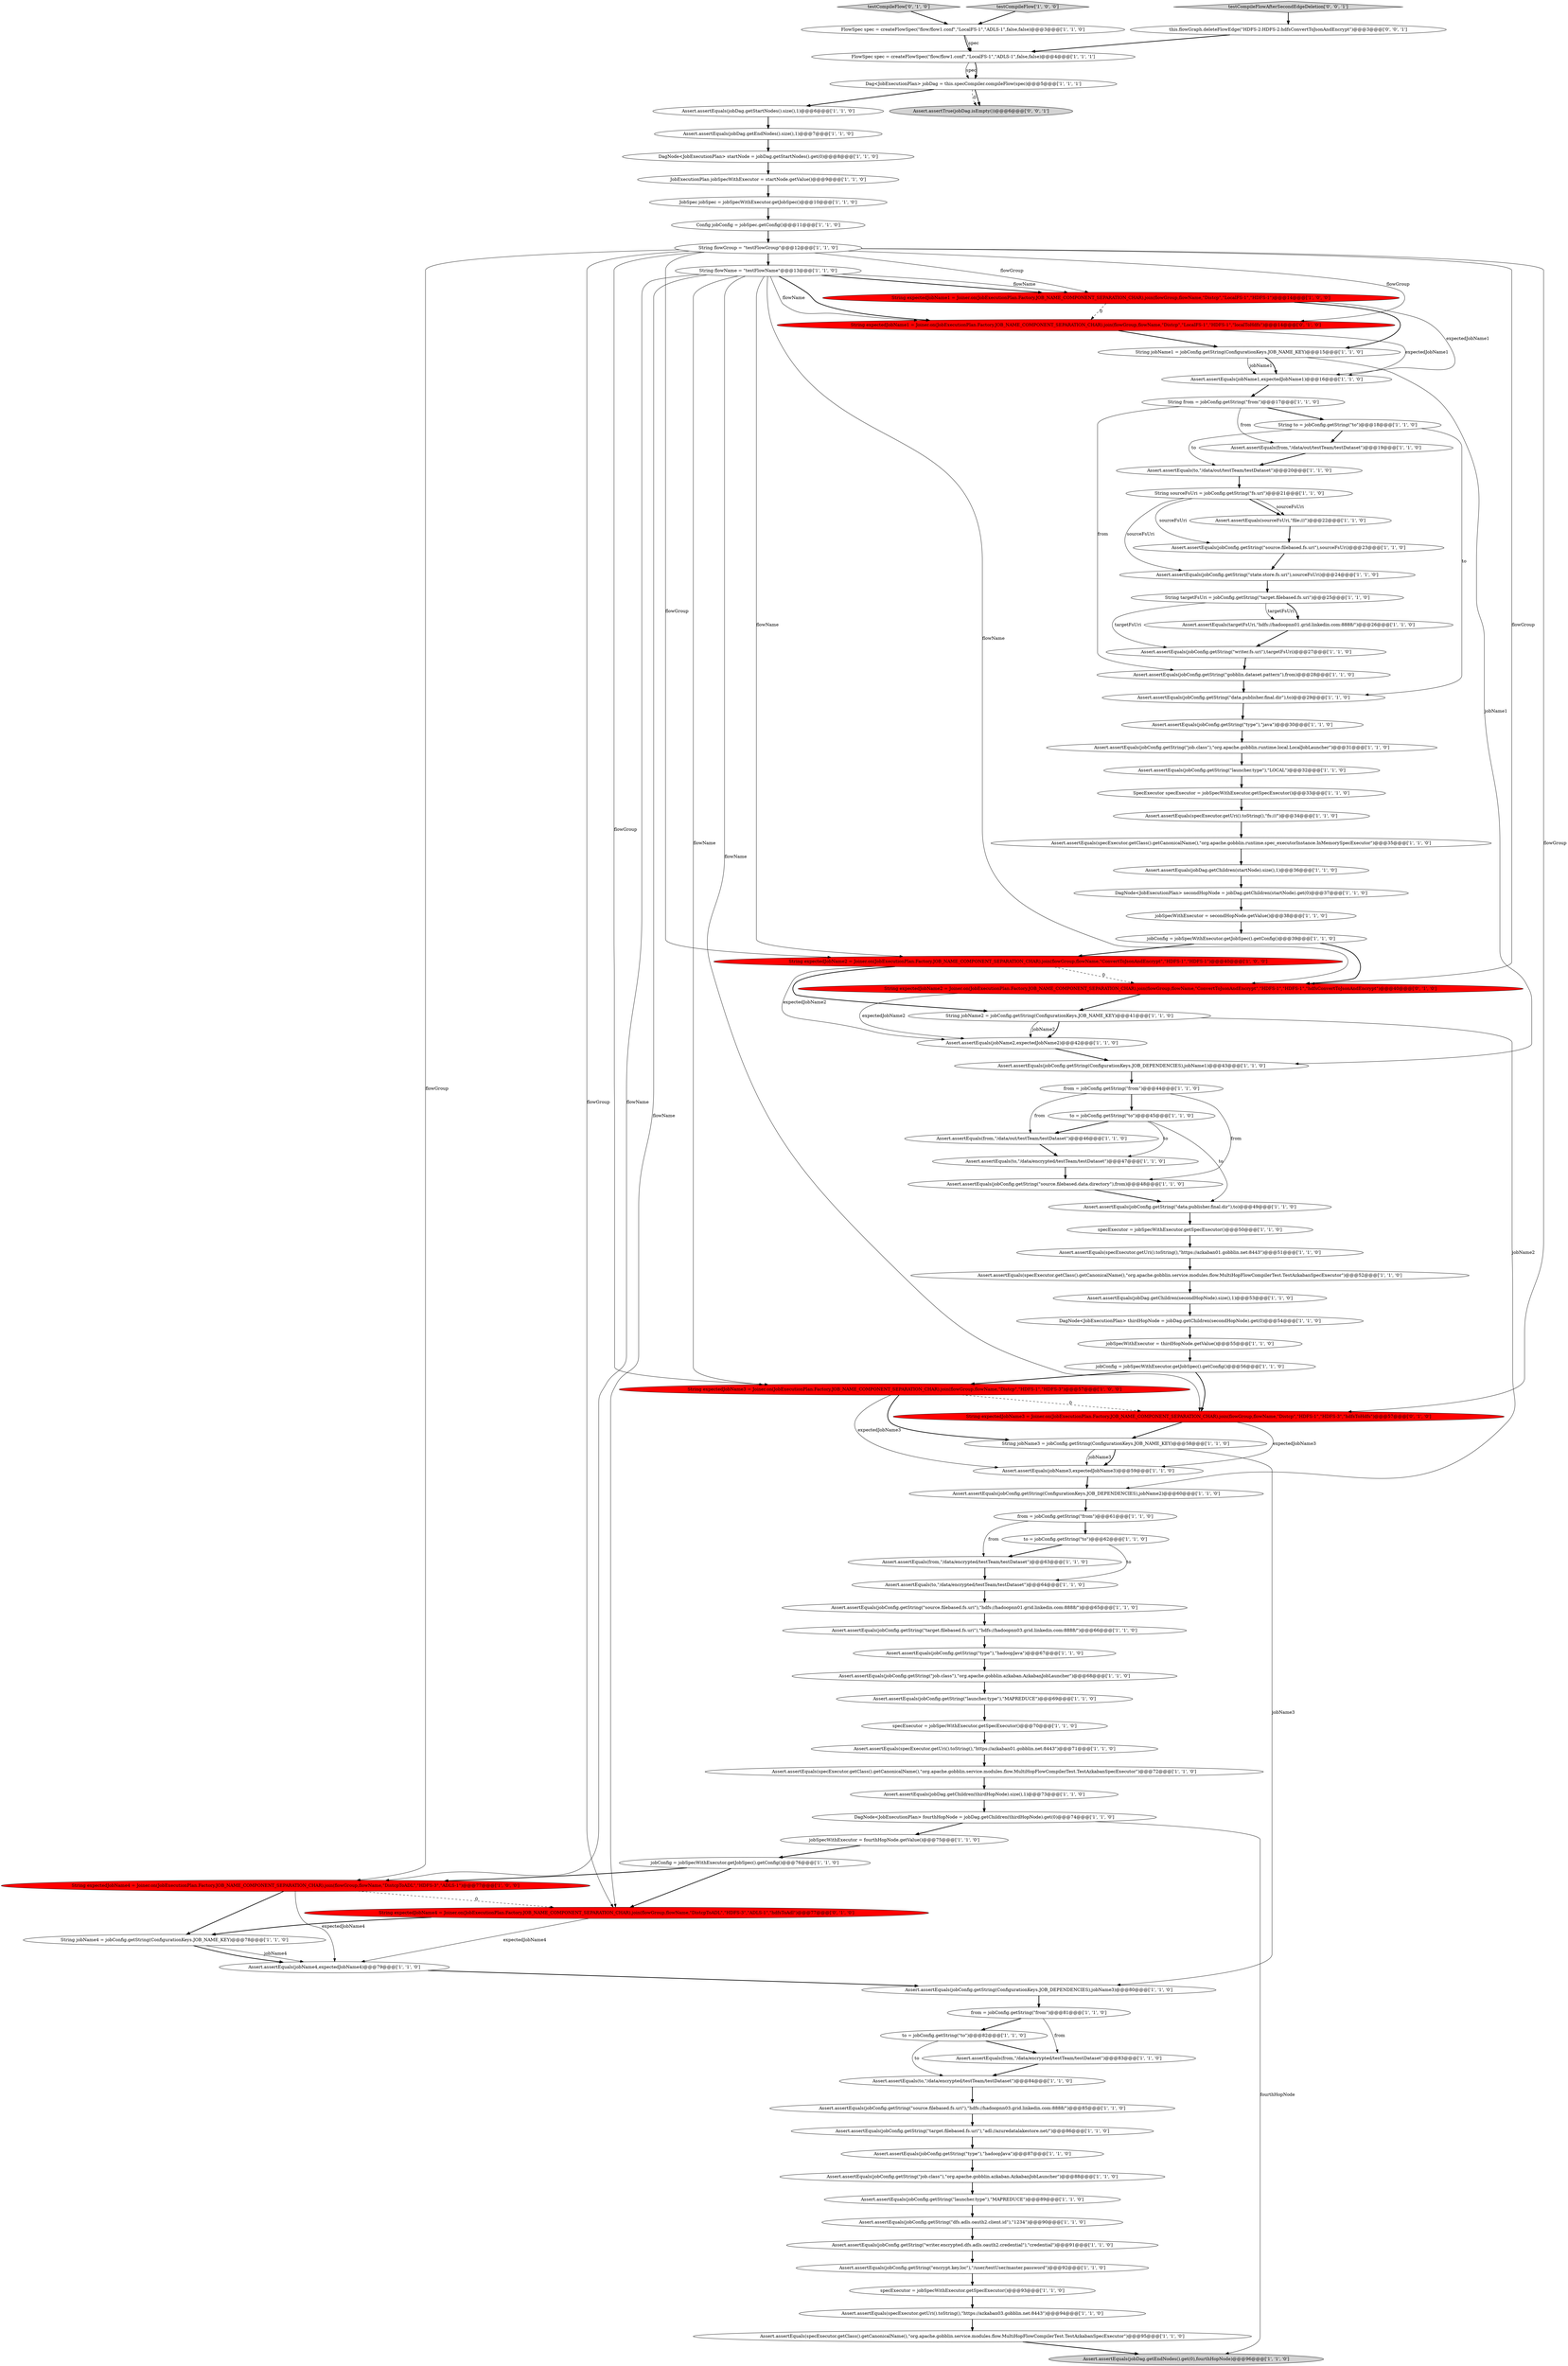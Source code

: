 digraph {
86 [style = filled, label = "Assert.assertEquals(jobConfig.getString(\"type\"),\"hadoopJava\")@@@67@@@['1', '1', '0']", fillcolor = white, shape = ellipse image = "AAA0AAABBB1BBB"];
2 [style = filled, label = "Assert.assertEquals(jobConfig.getString(\"gobblin.dataset.pattern\"),from)@@@28@@@['1', '1', '0']", fillcolor = white, shape = ellipse image = "AAA0AAABBB1BBB"];
92 [style = filled, label = "Assert.assertEquals(jobConfig.getString(\"writer.fs.uri\"),targetFsUri)@@@27@@@['1', '1', '0']", fillcolor = white, shape = ellipse image = "AAA0AAABBB1BBB"];
74 [style = filled, label = "Assert.assertEquals(jobName1,expectedJobName1)@@@16@@@['1', '1', '0']", fillcolor = white, shape = ellipse image = "AAA0AAABBB1BBB"];
44 [style = filled, label = "String to = jobConfig.getString(\"to\")@@@18@@@['1', '1', '0']", fillcolor = white, shape = ellipse image = "AAA0AAABBB1BBB"];
81 [style = filled, label = "Assert.assertEquals(jobConfig.getString(\"source.filebased.fs.uri\"),sourceFsUri)@@@23@@@['1', '1', '0']", fillcolor = white, shape = ellipse image = "AAA0AAABBB1BBB"];
27 [style = filled, label = "Assert.assertEquals(targetFsUri,\"hdfs://hadoopnn01.grid.linkedin.com:8888/\")@@@26@@@['1', '1', '0']", fillcolor = white, shape = ellipse image = "AAA0AAABBB1BBB"];
50 [style = filled, label = "Config jobConfig = jobSpec.getConfig()@@@11@@@['1', '1', '0']", fillcolor = white, shape = ellipse image = "AAA0AAABBB1BBB"];
54 [style = filled, label = "FlowSpec spec = createFlowSpec(\"flow/flow1.conf\",\"LocalFS-1\",\"ADLS-1\",false,false)@@@3@@@['1', '1', '0']", fillcolor = white, shape = ellipse image = "AAA0AAABBB1BBB"];
43 [style = filled, label = "specExecutor = jobSpecWithExecutor.getSpecExecutor()@@@93@@@['1', '1', '0']", fillcolor = white, shape = ellipse image = "AAA0AAABBB1BBB"];
5 [style = filled, label = "Assert.assertEquals(specExecutor.getClass().getCanonicalName(),\"org.apache.gobblin.runtime.spec_executorInstance.InMemorySpecExecutor\")@@@35@@@['1', '1', '0']", fillcolor = white, shape = ellipse image = "AAA0AAABBB1BBB"];
10 [style = filled, label = "Assert.assertEquals(jobConfig.getString(\"launcher.type\"),\"LOCAL\")@@@32@@@['1', '1', '0']", fillcolor = white, shape = ellipse image = "AAA0AAABBB1BBB"];
72 [style = filled, label = "from = jobConfig.getString(\"from\")@@@61@@@['1', '1', '0']", fillcolor = white, shape = ellipse image = "AAA0AAABBB1BBB"];
89 [style = filled, label = "String flowName = \"testFlowName\"@@@13@@@['1', '1', '0']", fillcolor = white, shape = ellipse image = "AAA0AAABBB1BBB"];
3 [style = filled, label = "Assert.assertEquals(jobConfig.getString(\"source.filebased.fs.uri\"),\"hdfs://hadoopnn03.grid.linkedin.com:8888/\")@@@85@@@['1', '1', '0']", fillcolor = white, shape = ellipse image = "AAA0AAABBB1BBB"];
25 [style = filled, label = "Assert.assertEquals(from,\"/data/encrypted/testTeam/testDataset\")@@@83@@@['1', '1', '0']", fillcolor = white, shape = ellipse image = "AAA0AAABBB1BBB"];
14 [style = filled, label = "from = jobConfig.getString(\"from\")@@@44@@@['1', '1', '0']", fillcolor = white, shape = ellipse image = "AAA0AAABBB1BBB"];
59 [style = filled, label = "Assert.assertEquals(to,\"/data/encrypted/testTeam/testDataset\")@@@64@@@['1', '1', '0']", fillcolor = white, shape = ellipse image = "AAA0AAABBB1BBB"];
9 [style = filled, label = "testCompileFlow['1', '0', '0']", fillcolor = lightgray, shape = diamond image = "AAA0AAABBB1BBB"];
40 [style = filled, label = "String sourceFsUri = jobConfig.getString(\"fs.uri\")@@@21@@@['1', '1', '0']", fillcolor = white, shape = ellipse image = "AAA0AAABBB1BBB"];
76 [style = filled, label = "JobExecutionPlan jobSpecWithExecutor = startNode.getValue()@@@9@@@['1', '1', '0']", fillcolor = white, shape = ellipse image = "AAA0AAABBB1BBB"];
73 [style = filled, label = "Assert.assertEquals(jobDag.getStartNodes().size(),1)@@@6@@@['1', '1', '0']", fillcolor = white, shape = ellipse image = "AAA0AAABBB1BBB"];
52 [style = filled, label = "Assert.assertEquals(sourceFsUri,\"file:///\")@@@22@@@['1', '1', '0']", fillcolor = white, shape = ellipse image = "AAA0AAABBB1BBB"];
46 [style = filled, label = "specExecutor = jobSpecWithExecutor.getSpecExecutor()@@@70@@@['1', '1', '0']", fillcolor = white, shape = ellipse image = "AAA0AAABBB1BBB"];
17 [style = filled, label = "Assert.assertEquals(specExecutor.getUri().toString(),\"https://azkaban01.gobblin.net:8443\")@@@71@@@['1', '1', '0']", fillcolor = white, shape = ellipse image = "AAA0AAABBB1BBB"];
65 [style = filled, label = "String jobName4 = jobConfig.getString(ConfigurationKeys.JOB_NAME_KEY)@@@78@@@['1', '1', '0']", fillcolor = white, shape = ellipse image = "AAA0AAABBB1BBB"];
0 [style = filled, label = "String flowGroup = \"testFlowGroup\"@@@12@@@['1', '1', '0']", fillcolor = white, shape = ellipse image = "AAA0AAABBB1BBB"];
39 [style = filled, label = "Assert.assertEquals(jobName4,expectedJobName4)@@@79@@@['1', '1', '0']", fillcolor = white, shape = ellipse image = "AAA0AAABBB1BBB"];
34 [style = filled, label = "Assert.assertEquals(jobConfig.getString(\"launcher.type\"),\"MAPREDUCE\")@@@69@@@['1', '1', '0']", fillcolor = white, shape = ellipse image = "AAA0AAABBB1BBB"];
42 [style = filled, label = "DagNode<JobExecutionPlan> thirdHopNode = jobDag.getChildren(secondHopNode).get(0)@@@54@@@['1', '1', '0']", fillcolor = white, shape = ellipse image = "AAA0AAABBB1BBB"];
16 [style = filled, label = "Assert.assertEquals(jobName2,expectedJobName2)@@@42@@@['1', '1', '0']", fillcolor = white, shape = ellipse image = "AAA0AAABBB1BBB"];
26 [style = filled, label = "Assert.assertEquals(specExecutor.getUri().toString(),\"https://azkaban03.gobblin.net:8443\")@@@94@@@['1', '1', '0']", fillcolor = white, shape = ellipse image = "AAA0AAABBB1BBB"];
13 [style = filled, label = "Assert.assertEquals(jobConfig.getString(\"launcher.type\"),\"MAPREDUCE\")@@@89@@@['1', '1', '0']", fillcolor = white, shape = ellipse image = "AAA0AAABBB1BBB"];
37 [style = filled, label = "Assert.assertEquals(jobConfig.getString(\"data.publisher.final.dir\"),to)@@@49@@@['1', '1', '0']", fillcolor = white, shape = ellipse image = "AAA0AAABBB1BBB"];
93 [style = filled, label = "Assert.assertEquals(jobDag.getChildren(startNode).size(),1)@@@36@@@['1', '1', '0']", fillcolor = white, shape = ellipse image = "AAA0AAABBB1BBB"];
31 [style = filled, label = "Assert.assertEquals(jobConfig.getString(\"data.publisher.final.dir\"),to)@@@29@@@['1', '1', '0']", fillcolor = white, shape = ellipse image = "AAA0AAABBB1BBB"];
71 [style = filled, label = "Assert.assertEquals(from,\"/data/out/testTeam/testDataset\")@@@19@@@['1', '1', '0']", fillcolor = white, shape = ellipse image = "AAA0AAABBB1BBB"];
51 [style = filled, label = "String expectedJobName2 = Joiner.on(JobExecutionPlan.Factory.JOB_NAME_COMPONENT_SEPARATION_CHAR).join(flowGroup,flowName,\"ConvertToJsonAndEncrypt\",\"HDFS-1\",\"HDFS-1\")@@@40@@@['1', '0', '0']", fillcolor = red, shape = ellipse image = "AAA1AAABBB1BBB"];
100 [style = filled, label = "this.flowGraph.deleteFlowEdge(\"HDFS-2:HDFS-2:hdfsConvertToJsonAndEncrypt\")@@@3@@@['0', '0', '1']", fillcolor = white, shape = ellipse image = "AAA0AAABBB3BBB"];
80 [style = filled, label = "Assert.assertEquals(jobConfig.getString(\"type\"),\"java\")@@@30@@@['1', '1', '0']", fillcolor = white, shape = ellipse image = "AAA0AAABBB1BBB"];
95 [style = filled, label = "String expectedJobName2 = Joiner.on(JobExecutionPlan.Factory.JOB_NAME_COMPONENT_SEPARATION_CHAR).join(flowGroup,flowName,\"ConvertToJsonAndEncrypt\",\"HDFS-1\",\"HDFS-1\",\"hdfsConvertToJsonAndEncrypt\")@@@40@@@['0', '1', '0']", fillcolor = red, shape = ellipse image = "AAA1AAABBB2BBB"];
78 [style = filled, label = "jobSpecWithExecutor = fourthHopNode.getValue()@@@75@@@['1', '1', '0']", fillcolor = white, shape = ellipse image = "AAA0AAABBB1BBB"];
75 [style = filled, label = "Dag<JobExecutionPlan> jobDag = this.specCompiler.compileFlow(spec)@@@5@@@['1', '1', '1']", fillcolor = white, shape = ellipse image = "AAA0AAABBB1BBB"];
1 [style = filled, label = "Assert.assertEquals(jobDag.getEndNodes().get(0),fourthHopNode)@@@96@@@['1', '1', '0']", fillcolor = lightgray, shape = ellipse image = "AAA0AAABBB1BBB"];
8 [style = filled, label = "Assert.assertEquals(jobConfig.getString(\"source.filebased.data.directory\"),from)@@@48@@@['1', '1', '0']", fillcolor = white, shape = ellipse image = "AAA0AAABBB1BBB"];
91 [style = filled, label = "DagNode<JobExecutionPlan> secondHopNode = jobDag.getChildren(startNode).get(0)@@@37@@@['1', '1', '0']", fillcolor = white, shape = ellipse image = "AAA0AAABBB1BBB"];
30 [style = filled, label = "Assert.assertEquals(jobConfig.getString(\"source.filebased.fs.uri\"),\"hdfs://hadoopnn01.grid.linkedin.com:8888/\")@@@65@@@['1', '1', '0']", fillcolor = white, shape = ellipse image = "AAA0AAABBB1BBB"];
90 [style = filled, label = "Assert.assertEquals(jobConfig.getString(\"job.class\"),\"org.apache.gobblin.runtime.local.LocalJobLauncher\")@@@31@@@['1', '1', '0']", fillcolor = white, shape = ellipse image = "AAA0AAABBB1BBB"];
20 [style = filled, label = "String expectedJobName3 = Joiner.on(JobExecutionPlan.Factory.JOB_NAME_COMPONENT_SEPARATION_CHAR).join(flowGroup,flowName,\"Distcp\",\"HDFS-1\",\"HDFS-3\")@@@57@@@['1', '0', '0']", fillcolor = red, shape = ellipse image = "AAA1AAABBB1BBB"];
15 [style = filled, label = "to = jobConfig.getString(\"to\")@@@45@@@['1', '1', '0']", fillcolor = white, shape = ellipse image = "AAA0AAABBB1BBB"];
84 [style = filled, label = "String from = jobConfig.getString(\"from\")@@@17@@@['1', '1', '0']", fillcolor = white, shape = ellipse image = "AAA0AAABBB1BBB"];
85 [style = filled, label = "jobSpecWithExecutor = thirdHopNode.getValue()@@@55@@@['1', '1', '0']", fillcolor = white, shape = ellipse image = "AAA0AAABBB1BBB"];
22 [style = filled, label = "Assert.assertEquals(specExecutor.getClass().getCanonicalName(),\"org.apache.gobblin.service.modules.flow.MultiHopFlowCompilerTest.TestAzkabanSpecExecutor\")@@@52@@@['1', '1', '0']", fillcolor = white, shape = ellipse image = "AAA0AAABBB1BBB"];
29 [style = filled, label = "Assert.assertEquals(specExecutor.getClass().getCanonicalName(),\"org.apache.gobblin.service.modules.flow.MultiHopFlowCompilerTest.TestAzkabanSpecExecutor\")@@@95@@@['1', '1', '0']", fillcolor = white, shape = ellipse image = "AAA0AAABBB1BBB"];
77 [style = filled, label = "to = jobConfig.getString(\"to\")@@@62@@@['1', '1', '0']", fillcolor = white, shape = ellipse image = "AAA0AAABBB1BBB"];
79 [style = filled, label = "Assert.assertEquals(specExecutor.getUri().toString(),\"https://azkaban01.gobblin.net:8443\")@@@51@@@['1', '1', '0']", fillcolor = white, shape = ellipse image = "AAA0AAABBB1BBB"];
11 [style = filled, label = "Assert.assertEquals(jobConfig.getString(\"target.filebased.fs.uri\"),\"adl://azuredatalakestore.net/\")@@@86@@@['1', '1', '0']", fillcolor = white, shape = ellipse image = "AAA0AAABBB1BBB"];
62 [style = filled, label = "Assert.assertEquals(to,\"/data/out/testTeam/testDataset\")@@@20@@@['1', '1', '0']", fillcolor = white, shape = ellipse image = "AAA0AAABBB1BBB"];
97 [style = filled, label = "String expectedJobName3 = Joiner.on(JobExecutionPlan.Factory.JOB_NAME_COMPONENT_SEPARATION_CHAR).join(flowGroup,flowName,\"Distcp\",\"HDFS-1\",\"HDFS-3\",\"hdfsToHdfs\")@@@57@@@['0', '1', '0']", fillcolor = red, shape = ellipse image = "AAA1AAABBB2BBB"];
67 [style = filled, label = "String expectedJobName4 = Joiner.on(JobExecutionPlan.Factory.JOB_NAME_COMPONENT_SEPARATION_CHAR).join(flowGroup,flowName,\"DistcpToADL\",\"HDFS-3\",\"ADLS-1\")@@@77@@@['1', '0', '0']", fillcolor = red, shape = ellipse image = "AAA1AAABBB1BBB"];
60 [style = filled, label = "Assert.assertEquals(specExecutor.getClass().getCanonicalName(),\"org.apache.gobblin.service.modules.flow.MultiHopFlowCompilerTest.TestAzkabanSpecExecutor\")@@@72@@@['1', '1', '0']", fillcolor = white, shape = ellipse image = "AAA0AAABBB1BBB"];
6 [style = filled, label = "Assert.assertEquals(jobDag.getChildren(secondHopNode).size(),1)@@@53@@@['1', '1', '0']", fillcolor = white, shape = ellipse image = "AAA0AAABBB1BBB"];
49 [style = filled, label = "Assert.assertEquals(jobConfig.getString(\"target.filebased.fs.uri\"),\"hdfs://hadoopnn03.grid.linkedin.com:8888/\")@@@66@@@['1', '1', '0']", fillcolor = white, shape = ellipse image = "AAA0AAABBB1BBB"];
32 [style = filled, label = "String jobName2 = jobConfig.getString(ConfigurationKeys.JOB_NAME_KEY)@@@41@@@['1', '1', '0']", fillcolor = white, shape = ellipse image = "AAA0AAABBB1BBB"];
24 [style = filled, label = "Assert.assertEquals(jobDag.getEndNodes().size(),1)@@@7@@@['1', '1', '0']", fillcolor = white, shape = ellipse image = "AAA0AAABBB1BBB"];
57 [style = filled, label = "Assert.assertEquals(jobDag.getChildren(thirdHopNode).size(),1)@@@73@@@['1', '1', '0']", fillcolor = white, shape = ellipse image = "AAA0AAABBB1BBB"];
33 [style = filled, label = "Assert.assertEquals(jobConfig.getString(\"state.store.fs.uri\"),sourceFsUri)@@@24@@@['1', '1', '0']", fillcolor = white, shape = ellipse image = "AAA0AAABBB1BBB"];
41 [style = filled, label = "specExecutor = jobSpecWithExecutor.getSpecExecutor()@@@50@@@['1', '1', '0']", fillcolor = white, shape = ellipse image = "AAA0AAABBB1BBB"];
70 [style = filled, label = "String expectedJobName1 = Joiner.on(JobExecutionPlan.Factory.JOB_NAME_COMPONENT_SEPARATION_CHAR).join(flowGroup,flowName,\"Distcp\",\"LocalFS-1\",\"HDFS-1\")@@@14@@@['1', '0', '0']", fillcolor = red, shape = ellipse image = "AAA1AAABBB1BBB"];
19 [style = filled, label = "Assert.assertEquals(jobConfig.getString(\"encrypt.key.loc\"),\"/user/testUser/master.password\")@@@92@@@['1', '1', '0']", fillcolor = white, shape = ellipse image = "AAA0AAABBB1BBB"];
96 [style = filled, label = "String expectedJobName1 = Joiner.on(JobExecutionPlan.Factory.JOB_NAME_COMPONENT_SEPARATION_CHAR).join(flowGroup,flowName,\"Distcp\",\"LocalFS-1\",\"HDFS-1\",\"localToHdfs\")@@@14@@@['0', '1', '0']", fillcolor = red, shape = ellipse image = "AAA1AAABBB2BBB"];
61 [style = filled, label = "Assert.assertEquals(to,\"/data/encrypted/testTeam/testDataset\")@@@84@@@['1', '1', '0']", fillcolor = white, shape = ellipse image = "AAA0AAABBB1BBB"];
53 [style = filled, label = "Assert.assertEquals(from,\"/data/out/testTeam/testDataset\")@@@46@@@['1', '1', '0']", fillcolor = white, shape = ellipse image = "AAA0AAABBB1BBB"];
101 [style = filled, label = "Assert.assertTrue(jobDag.isEmpty())@@@6@@@['0', '0', '1']", fillcolor = lightgray, shape = ellipse image = "AAA0AAABBB3BBB"];
38 [style = filled, label = "Assert.assertEquals(jobName3,expectedJobName3)@@@59@@@['1', '1', '0']", fillcolor = white, shape = ellipse image = "AAA0AAABBB1BBB"];
18 [style = filled, label = "JobSpec jobSpec = jobSpecWithExecutor.getJobSpec()@@@10@@@['1', '1', '0']", fillcolor = white, shape = ellipse image = "AAA0AAABBB1BBB"];
88 [style = filled, label = "Assert.assertEquals(jobConfig.getString(\"job.class\"),\"org.apache.gobblin.azkaban.AzkabanJobLauncher\")@@@68@@@['1', '1', '0']", fillcolor = white, shape = ellipse image = "AAA0AAABBB1BBB"];
7 [style = filled, label = "String jobName3 = jobConfig.getString(ConfigurationKeys.JOB_NAME_KEY)@@@58@@@['1', '1', '0']", fillcolor = white, shape = ellipse image = "AAA0AAABBB1BBB"];
47 [style = filled, label = "jobConfig = jobSpecWithExecutor.getJobSpec().getConfig()@@@76@@@['1', '1', '0']", fillcolor = white, shape = ellipse image = "AAA0AAABBB1BBB"];
66 [style = filled, label = "jobSpecWithExecutor = secondHopNode.getValue()@@@38@@@['1', '1', '0']", fillcolor = white, shape = ellipse image = "AAA0AAABBB1BBB"];
55 [style = filled, label = "Assert.assertEquals(jobConfig.getString(\"type\"),\"hadoopJava\")@@@87@@@['1', '1', '0']", fillcolor = white, shape = ellipse image = "AAA0AAABBB1BBB"];
102 [style = filled, label = "testCompileFlowAfterSecondEdgeDeletion['0', '0', '1']", fillcolor = lightgray, shape = diamond image = "AAA0AAABBB3BBB"];
63 [style = filled, label = "Assert.assertEquals(specExecutor.getUri().toString(),\"fs:///\")@@@34@@@['1', '1', '0']", fillcolor = white, shape = ellipse image = "AAA0AAABBB1BBB"];
87 [style = filled, label = "DagNode<JobExecutionPlan> fourthHopNode = jobDag.getChildren(thirdHopNode).get(0)@@@74@@@['1', '1', '0']", fillcolor = white, shape = ellipse image = "AAA0AAABBB1BBB"];
36 [style = filled, label = "Assert.assertEquals(jobConfig.getString(\"dfs.adls.oauth2.client.id\"),\"1234\")@@@90@@@['1', '1', '0']", fillcolor = white, shape = ellipse image = "AAA0AAABBB1BBB"];
99 [style = filled, label = "String expectedJobName4 = Joiner.on(JobExecutionPlan.Factory.JOB_NAME_COMPONENT_SEPARATION_CHAR).join(flowGroup,flowName,\"DistcpToADL\",\"HDFS-3\",\"ADLS-1\",\"hdfsToAdl\")@@@77@@@['0', '1', '0']", fillcolor = red, shape = ellipse image = "AAA1AAABBB2BBB"];
64 [style = filled, label = "DagNode<JobExecutionPlan> startNode = jobDag.getStartNodes().get(0)@@@8@@@['1', '1', '0']", fillcolor = white, shape = ellipse image = "AAA0AAABBB1BBB"];
21 [style = filled, label = "Assert.assertEquals(from,\"/data/encrypted/testTeam/testDataset\")@@@63@@@['1', '1', '0']", fillcolor = white, shape = ellipse image = "AAA0AAABBB1BBB"];
12 [style = filled, label = "String jobName1 = jobConfig.getString(ConfigurationKeys.JOB_NAME_KEY)@@@15@@@['1', '1', '0']", fillcolor = white, shape = ellipse image = "AAA0AAABBB1BBB"];
94 [style = filled, label = "Assert.assertEquals(jobConfig.getString(\"writer.encrypted.dfs.adls.oauth2.credential\"),\"credential\")@@@91@@@['1', '1', '0']", fillcolor = white, shape = ellipse image = "AAA0AAABBB1BBB"];
82 [style = filled, label = "Assert.assertEquals(jobConfig.getString(ConfigurationKeys.JOB_DEPENDENCIES),jobName2)@@@60@@@['1', '1', '0']", fillcolor = white, shape = ellipse image = "AAA0AAABBB1BBB"];
58 [style = filled, label = "to = jobConfig.getString(\"to\")@@@82@@@['1', '1', '0']", fillcolor = white, shape = ellipse image = "AAA0AAABBB1BBB"];
69 [style = filled, label = "Assert.assertEquals(jobConfig.getString(ConfigurationKeys.JOB_DEPENDENCIES),jobName3)@@@80@@@['1', '1', '0']", fillcolor = white, shape = ellipse image = "AAA0AAABBB1BBB"];
28 [style = filled, label = "FlowSpec spec = createFlowSpec(\"flow/flow1.conf\",\"LocalFS-1\",\"ADLS-1\",false,false)@@@4@@@['1', '1', '1']", fillcolor = white, shape = ellipse image = "AAA0AAABBB1BBB"];
98 [style = filled, label = "testCompileFlow['0', '1', '0']", fillcolor = lightgray, shape = diamond image = "AAA0AAABBB2BBB"];
83 [style = filled, label = "from = jobConfig.getString(\"from\")@@@81@@@['1', '1', '0']", fillcolor = white, shape = ellipse image = "AAA0AAABBB1BBB"];
45 [style = filled, label = "Assert.assertEquals(to,\"/data/encrypted/testTeam/testDataset\")@@@47@@@['1', '1', '0']", fillcolor = white, shape = ellipse image = "AAA0AAABBB1BBB"];
23 [style = filled, label = "Assert.assertEquals(jobConfig.getString(ConfigurationKeys.JOB_DEPENDENCIES),jobName1)@@@43@@@['1', '1', '0']", fillcolor = white, shape = ellipse image = "AAA0AAABBB1BBB"];
56 [style = filled, label = "jobConfig = jobSpecWithExecutor.getJobSpec().getConfig()@@@56@@@['1', '1', '0']", fillcolor = white, shape = ellipse image = "AAA0AAABBB1BBB"];
35 [style = filled, label = "jobConfig = jobSpecWithExecutor.getJobSpec().getConfig()@@@39@@@['1', '1', '0']", fillcolor = white, shape = ellipse image = "AAA0AAABBB1BBB"];
48 [style = filled, label = "Assert.assertEquals(jobConfig.getString(\"job.class\"),\"org.apache.gobblin.azkaban.AzkabanJobLauncher\")@@@88@@@['1', '1', '0']", fillcolor = white, shape = ellipse image = "AAA0AAABBB1BBB"];
4 [style = filled, label = "String targetFsUri = jobConfig.getString(\"target.filebased.fs.uri\")@@@25@@@['1', '1', '0']", fillcolor = white, shape = ellipse image = "AAA0AAABBB1BBB"];
68 [style = filled, label = "SpecExecutor specExecutor = jobSpecWithExecutor.getSpecExecutor()@@@33@@@['1', '1', '0']", fillcolor = white, shape = ellipse image = "AAA0AAABBB1BBB"];
44->71 [style = bold, label=""];
34->46 [style = bold, label=""];
89->97 [style = solid, label="flowName"];
39->69 [style = bold, label=""];
97->38 [style = solid, label="expectedJobName3"];
32->16 [style = solid, label="jobName2"];
89->95 [style = solid, label="flowName"];
71->62 [style = bold, label=""];
89->70 [style = solid, label="flowName"];
20->38 [style = solid, label="expectedJobName3"];
77->59 [style = solid, label="to"];
43->26 [style = bold, label=""];
54->28 [style = solid, label="spec"];
83->25 [style = solid, label="from"];
30->49 [style = bold, label=""];
92->2 [style = bold, label=""];
95->16 [style = solid, label="expectedJobName2"];
51->32 [style = bold, label=""];
55->48 [style = bold, label=""];
24->64 [style = bold, label=""];
61->3 [style = bold, label=""];
75->101 [style = bold, label=""];
4->92 [style = solid, label="targetFsUri"];
13->36 [style = bold, label=""];
29->1 [style = bold, label=""];
62->40 [style = bold, label=""];
99->65 [style = bold, label=""];
83->58 [style = bold, label=""];
70->12 [style = bold, label=""];
58->61 [style = solid, label="to"];
77->21 [style = bold, label=""];
7->69 [style = solid, label="jobName3"];
2->31 [style = bold, label=""];
88->34 [style = bold, label=""];
0->95 [style = solid, label="flowGroup"];
14->8 [style = solid, label="from"];
67->39 [style = solid, label="expectedJobName4"];
63->5 [style = bold, label=""];
89->20 [style = solid, label="flowName"];
97->7 [style = bold, label=""];
40->52 [style = bold, label=""];
98->54 [style = bold, label=""];
90->10 [style = bold, label=""];
89->96 [style = bold, label=""];
72->77 [style = bold, label=""];
64->76 [style = bold, label=""];
3->11 [style = bold, label=""];
82->72 [style = bold, label=""];
102->100 [style = bold, label=""];
15->45 [style = solid, label="to"];
21->59 [style = bold, label=""];
70->74 [style = solid, label="expectedJobName1"];
56->97 [style = bold, label=""];
80->90 [style = bold, label=""];
100->28 [style = bold, label=""];
0->89 [style = bold, label=""];
89->51 [style = solid, label="flowName"];
66->35 [style = bold, label=""];
28->75 [style = solid, label="spec"];
5->93 [style = bold, label=""];
18->50 [style = bold, label=""];
23->14 [style = bold, label=""];
75->101 [style = dashed, label="0"];
91->66 [style = bold, label=""];
9->54 [style = bold, label=""];
12->74 [style = solid, label="jobName1"];
60->57 [style = bold, label=""];
40->33 [style = solid, label="sourceFsUri"];
95->32 [style = bold, label=""];
58->25 [style = bold, label=""];
65->39 [style = bold, label=""];
52->81 [style = bold, label=""];
79->22 [style = bold, label=""];
14->15 [style = bold, label=""];
48->13 [style = bold, label=""];
84->71 [style = solid, label="from"];
20->7 [style = bold, label=""];
27->92 [style = bold, label=""];
35->51 [style = bold, label=""];
22->6 [style = bold, label=""];
93->91 [style = bold, label=""];
42->85 [style = bold, label=""];
51->16 [style = solid, label="expectedJobName2"];
89->67 [style = solid, label="flowName"];
47->99 [style = bold, label=""];
37->41 [style = bold, label=""];
68->63 [style = bold, label=""];
33->4 [style = bold, label=""];
74->84 [style = bold, label=""];
17->60 [style = bold, label=""];
6->42 [style = bold, label=""];
76->18 [style = bold, label=""];
12->23 [style = solid, label="jobName1"];
15->53 [style = bold, label=""];
36->94 [style = bold, label=""];
87->1 [style = solid, label="fourthHopNode"];
16->23 [style = bold, label=""];
32->16 [style = bold, label=""];
72->21 [style = solid, label="from"];
85->56 [style = bold, label=""];
4->27 [style = solid, label="targetFsUri"];
28->75 [style = bold, label=""];
40->81 [style = solid, label="sourceFsUri"];
67->99 [style = dashed, label="0"];
84->44 [style = bold, label=""];
89->96 [style = solid, label="flowName"];
96->74 [style = solid, label="expectedJobName1"];
99->39 [style = solid, label="expectedJobName4"];
50->0 [style = bold, label=""];
69->83 [style = bold, label=""];
45->8 [style = bold, label=""];
32->82 [style = solid, label="jobName2"];
75->73 [style = bold, label=""];
96->12 [style = bold, label=""];
7->38 [style = solid, label="jobName3"];
0->70 [style = solid, label="flowGroup"];
0->97 [style = solid, label="flowGroup"];
40->52 [style = solid, label="sourceFsUri"];
8->37 [style = bold, label=""];
11->55 [style = bold, label=""];
54->28 [style = bold, label=""];
89->70 [style = bold, label=""];
87->78 [style = bold, label=""];
19->43 [style = bold, label=""];
57->87 [style = bold, label=""];
14->53 [style = solid, label="from"];
0->67 [style = solid, label="flowGroup"];
0->99 [style = solid, label="flowGroup"];
10->68 [style = bold, label=""];
20->97 [style = dashed, label="0"];
86->88 [style = bold, label=""];
26->29 [style = bold, label=""];
38->82 [style = bold, label=""];
0->20 [style = solid, label="flowGroup"];
41->79 [style = bold, label=""];
73->24 [style = bold, label=""];
44->62 [style = solid, label="to"];
35->95 [style = bold, label=""];
15->37 [style = solid, label="to"];
67->65 [style = bold, label=""];
12->74 [style = bold, label=""];
7->38 [style = bold, label=""];
78->47 [style = bold, label=""];
65->39 [style = solid, label="jobName4"];
4->27 [style = bold, label=""];
51->95 [style = dashed, label="0"];
47->67 [style = bold, label=""];
59->30 [style = bold, label=""];
89->99 [style = solid, label="flowName"];
25->61 [style = bold, label=""];
84->2 [style = solid, label="from"];
44->31 [style = solid, label="to"];
81->33 [style = bold, label=""];
56->20 [style = bold, label=""];
70->96 [style = dashed, label="0"];
0->51 [style = solid, label="flowGroup"];
31->80 [style = bold, label=""];
46->17 [style = bold, label=""];
0->96 [style = solid, label="flowGroup"];
53->45 [style = bold, label=""];
94->19 [style = bold, label=""];
49->86 [style = bold, label=""];
}
